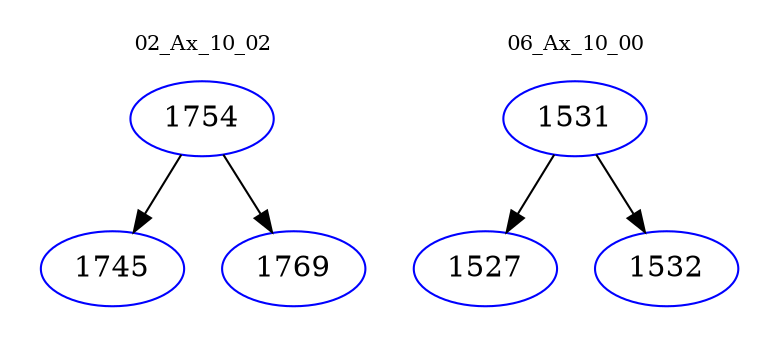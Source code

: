 digraph{
subgraph cluster_0 {
color = white
label = "02_Ax_10_02";
fontsize=10;
T0_1754 [label="1754", color="blue"]
T0_1754 -> T0_1745 [color="black"]
T0_1745 [label="1745", color="blue"]
T0_1754 -> T0_1769 [color="black"]
T0_1769 [label="1769", color="blue"]
}
subgraph cluster_1 {
color = white
label = "06_Ax_10_00";
fontsize=10;
T1_1531 [label="1531", color="blue"]
T1_1531 -> T1_1527 [color="black"]
T1_1527 [label="1527", color="blue"]
T1_1531 -> T1_1532 [color="black"]
T1_1532 [label="1532", color="blue"]
}
}
